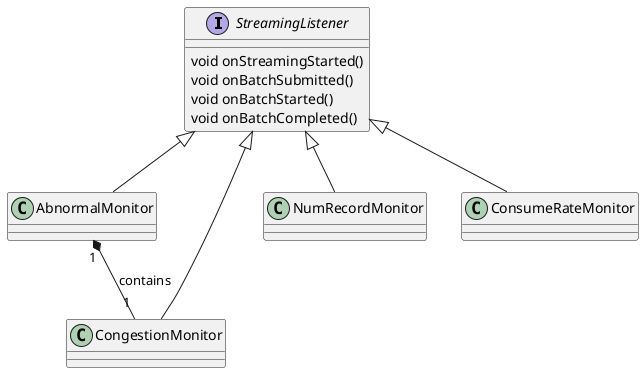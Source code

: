 @startuml

interface StreamingListener{
void onStreamingStarted()
void onBatchSubmitted()
void onBatchStarted()
void onBatchCompleted()
}
StreamingListener <|-- AbnormalMonitor
StreamingListener <|-- CongestionMonitor
AbnormalMonitor "1" *-- "1" CongestionMonitor :contains
StreamingListener <|-- NumRecordMonitor
StreamingListener <|-- ConsumeRateMonitor
@enduml